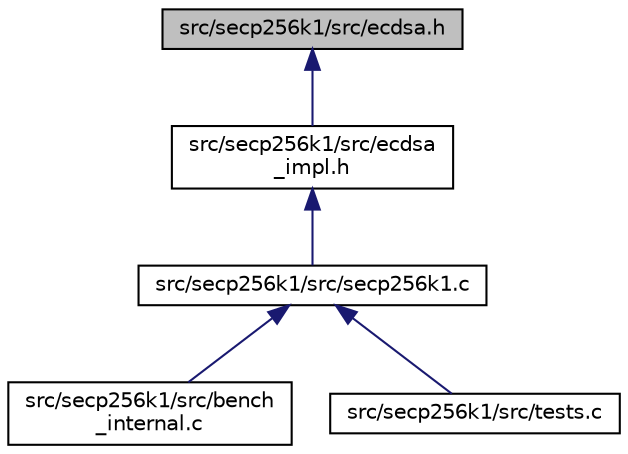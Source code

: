digraph "src/secp256k1/src/ecdsa.h"
{
  edge [fontname="Helvetica",fontsize="10",labelfontname="Helvetica",labelfontsize="10"];
  node [fontname="Helvetica",fontsize="10",shape=record];
  Node7 [label="src/secp256k1/src/ecdsa.h",height=0.2,width=0.4,color="black", fillcolor="grey75", style="filled", fontcolor="black"];
  Node7 -> Node8 [dir="back",color="midnightblue",fontsize="10",style="solid",fontname="Helvetica"];
  Node8 [label="src/secp256k1/src/ecdsa\l_impl.h",height=0.2,width=0.4,color="black", fillcolor="white", style="filled",URL="$d5/d27/ecdsa__impl_8h.html"];
  Node8 -> Node9 [dir="back",color="midnightblue",fontsize="10",style="solid",fontname="Helvetica"];
  Node9 [label="src/secp256k1/src/secp256k1.c",height=0.2,width=0.4,color="black", fillcolor="white", style="filled",URL="$d1/d8c/secp256k1_8c.html"];
  Node9 -> Node10 [dir="back",color="midnightblue",fontsize="10",style="solid",fontname="Helvetica"];
  Node10 [label="src/secp256k1/src/bench\l_internal.c",height=0.2,width=0.4,color="black", fillcolor="white", style="filled",URL="$d9/d5e/bench__internal_8c.html"];
  Node9 -> Node11 [dir="back",color="midnightblue",fontsize="10",style="solid",fontname="Helvetica"];
  Node11 [label="src/secp256k1/src/tests.c",height=0.2,width=0.4,color="black", fillcolor="white", style="filled",URL="$d5/d7f/tests_8c.html"];
}
